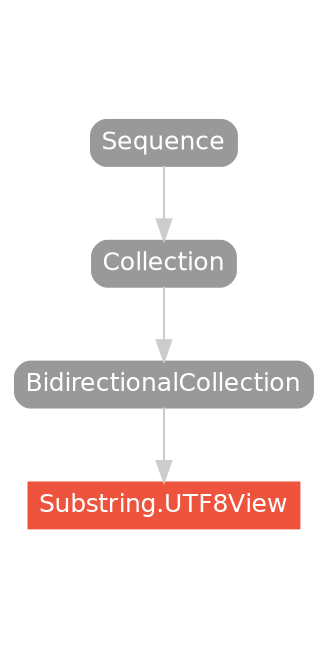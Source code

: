strict digraph "Substring.UTF8View - Type Hierarchy - SwiftDoc.org" {
    pad="0.1,0.8"
    node [shape=box, style="filled,rounded", color="#999999", fillcolor="#999999", fontcolor=white, fontname=Helvetica, fontnames="Helvetica,sansserif", fontsize=12, margin="0.07,0.05", height="0.3"]
    edge [color="#cccccc"]
    "BidirectionalCollection" [URL="/protocol/BidirectionalCollection/hierarchy/"]
    "Collection" [URL="/protocol/Collection/hierarchy/"]
    "Sequence" [URL="/protocol/Sequence/hierarchy/"]
    "Substring.UTF8View" [URL="/type/Substring.UTF8View/", style="filled", fillcolor="#ee543d", color="#ee543d"]    "BidirectionalCollection" -> "Substring.UTF8View"
    "Collection" -> "BidirectionalCollection"
    "Sequence" -> "Collection"
    subgraph Types {
        rank = max; "Substring.UTF8View";
    }
}